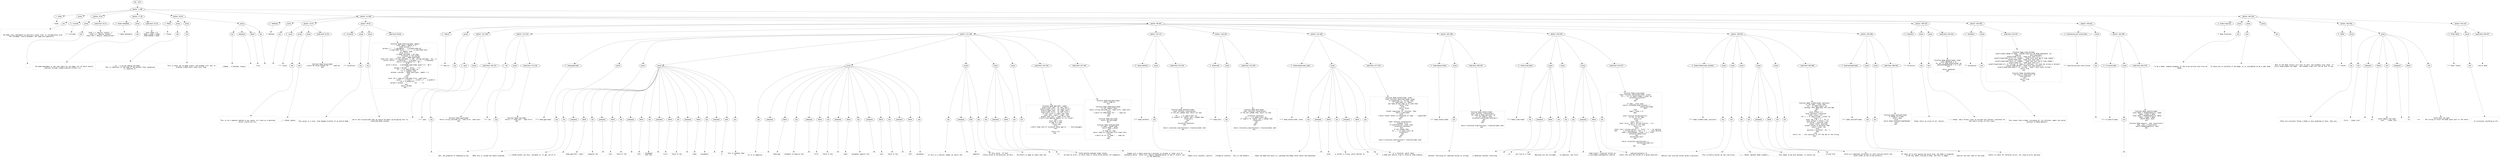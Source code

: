 digraph lpegNode {

node [fontname=Helvetica]
edge [style=dashed]

doc_0 [label="doc - 510"]


doc_0 -> { section_1}
{rank=same; section_1}

section_1 [label="section: 1-480"]


// END RANK doc_0

section_1 -> { header_2 prose_3 section_4 section_5 section_6 section_7 section_8}
{rank=same; header_2 prose_3 section_4 section_5 section_6 section_7 section_8}

header_2 [label="1 : Node"]

prose_3 [label="prose"]

section_4 [label="section: 8-16"]

section_5 [label="section: 17-28"]

section_6 [label="section: 29-40"]

section_7 [label="section: 41-458"]

section_8 [label="section: 481-500"]


// END RANK section_1

header_2 -> leaf_9
leaf_9  [color=Gray,shape=rectangle,fontname=Inconsolata,label="* Node"]
// END RANK header_2

prose_3 -> { raw_10}
{rank=same; raw_10}

raw_10 [label="raw"]


// END RANK prose_3

raw_10 -> leaf_11
leaf_11  [color=Gray,shape=rectangle,fontname=Inconsolata,label="


  The Node class implements an abstract syntax tree, in collaboration with
the [[Grammar class][/grammar] and lpeg more generally.

"]
// END RANK raw_10

section_4 -> { header_12 prose_13 codeblock_14}
{rank=same; header_12 prose_13 codeblock_14}

header_12 [label="3 : includes"]

prose_13 [label="prose"]

codeblock_14 [label="code block 10-14"]


// END RANK section_4

header_12 -> leaf_15
leaf_15  [color=Gray,shape=rectangle,fontname=Inconsolata,label="*** includes"]
// END RANK header_12

prose_13 -> { raw_16}
{rank=same; raw_16}

raw_16 [label="raw"]


// END RANK prose_13

raw_16 -> leaf_17
leaf_17  [color=Gray,shape=rectangle,fontname=Inconsolata,label="
"]
// END RANK raw_16

codeblock_14 -> leaf_18
leaf_18  [color=Gray,shape=rectangle,fontname=Inconsolata,label="local s = require \"status\" ()
local a = require \"anterm\"
local dot = require \"espalier/dot\""]
// END RANK codeblock_14

section_5 -> { header_19 prose_20 codeblock_21}
{rank=same; header_19 prose_20 codeblock_21}

header_19 [label="2 : Node metatable"]

prose_20 [label="prose"]

codeblock_21 [label="code block 22-26"]


// END RANK section_5

header_19 -> leaf_22
leaf_22  [color=Gray,shape=rectangle,fontname=Inconsolata,label="** Node metatable"]
// END RANK header_19

prose_20 -> { raw_23}
{rank=same; raw_23}

raw_23 [label="raw"]


// END RANK prose_20

raw_23 -> leaf_24
leaf_24  [color=Gray,shape=rectangle,fontname=Inconsolata,label="

  The Node metatable is the root table for any Node, all of which should
subclass through [[Node:inherit()][httk://]].
"]
// END RANK raw_23

codeblock_21 -> leaf_25
leaf_25  [color=Gray,shape=rectangle,fontname=Inconsolata,label="local Node = {}
Node.__index = Node
Node.isNode = Node"]
// END RANK codeblock_21

section_6 -> { header_26 prose_27 prose_28 prose_29}
{rank=same; header_26 prose_27 prose_28 prose_29}

header_26 [label="2 : Fields"]

prose_27 [label="prose"]

prose_28 [label="prose"]

prose_29 [label="prose"]


// END RANK section_6

header_26 -> leaf_30
leaf_30  [color=Gray,shape=rectangle,fontname=Inconsolata,label="** Fields"]
// END RANK header_26

prose_27 -> { raw_31}
{rank=same; raw_31}

raw_31 [label="raw"]


// END RANK prose_27

raw_31 -> leaf_32
leaf_32  [color=Gray,shape=rectangle,fontname=Inconsolata,label="

   - id :  A string naming the Node.
           This is identical to the name of the pattern that recognizes
           or captures it.
"]
// END RANK raw_31

prose_28 -> { raw_33}
{rank=same; raw_33}

raw_33 [label="raw"]


// END RANK prose_28

raw_33 -> leaf_34
leaf_34  [color=Gray,shape=rectangle,fontname=Inconsolata,label="
           This is never set on Node itself, and Grammar will fail to
           produce a Node which lacks this flag.
"]
// END RANK raw_33

prose_29 -> { raw_35 prespace_36 literal_37 raw_38}
{rank=same; raw_35 prespace_36 literal_37 raw_38}

raw_35 [label="raw"]

prespace_36 [label="prespace"]

literal_37 [label="literal"]

raw_38 [label="raw"]


// END RANK prose_29

raw_35 -> leaf_39
leaf_39  [color=Gray,shape=rectangle,fontname=Inconsolata,label="
   - isNode :  A boolean, always"]
// END RANK raw_35

prespace_36 -> leaf_40
leaf_40  [color=Gray,shape=rectangle,fontname=Inconsolata,label=" "]
// END RANK prespace_36

literal_37 -> leaf_41
leaf_41  [color=Gray,shape=rectangle,fontname=Inconsolata,label="true"]
// END RANK literal_37

raw_38 -> leaf_42
leaf_42  [color=Gray,shape=rectangle,fontname=Inconsolata,label=".

"]
// END RANK raw_38

section_7 -> { header_43 prose_44 section_45 section_46 section_47 section_48 section_49 section_50}
{rank=same; header_43 prose_44 section_45 section_46 section_47 section_48 section_49 section_50}

header_43 [label="2 : Methods"]

prose_44 [label="prose"]

section_45 [label="section: 44-57"]

section_46 [label="section: 58-97"]

section_47 [label="section: 98-391"]

section_48 [label="section: 409-428"]

section_49 [label="section: 429-458"]

section_50 [label="section: 459-461"]


// END RANK section_7

header_43 -> leaf_51
leaf_51  [color=Gray,shape=rectangle,fontname=Inconsolata,label="** Methods"]
// END RANK header_43

prose_44 -> { raw_52}
{rank=same; raw_52}

raw_52 [label="raw"]


// END RANK prose_44

raw_52 -> leaf_53
leaf_53  [color=Gray,shape=rectangle,fontname=Inconsolata,label="

"]
// END RANK raw_52

section_45 -> { header_54 prose_55 prose_56 codeblock_57}
{rank=same; header_54 prose_55 prose_56 codeblock_57}

header_54 [label="4 : toLua"]

prose_55 [label="prose"]

prose_56 [label="prose"]

codeblock_57 [label="code block 51-55"]


// END RANK section_45

header_54 -> leaf_58
leaf_58  [color=Gray,shape=rectangle,fontname=Inconsolata,label="**** toLua"]
// END RANK header_54

prose_55 -> { raw_59}
{rank=same; raw_59}

raw_59 [label="raw"]


// END RANK prose_55

raw_59 -> leaf_60
leaf_60  [color=Gray,shape=rectangle,fontname=Inconsolata,label="

This is not a general method in any sense, it's here as a backstop
while I build out Clu.
"]
// END RANK raw_59

prose_56 -> { raw_61}
{rank=same; raw_61}

raw_61 [label="raw"]


// END RANK prose_56

raw_61 -> leaf_62
leaf_62  [color=Gray,shape=rectangle,fontname=Inconsolata,label="
  - [ ] #todo remove
"]
// END RANK raw_61

codeblock_57 -> leaf_63
leaf_63  [color=Gray,shape=rectangle,fontname=Inconsolata,label="function Node.toLua(node)
  s:halt(\"No toLua method for \" .. node.id)
end"]
// END RANK codeblock_57

section_46 -> { header_64 prose_65 prose_66 codeblock_67}
{rank=same; header_64 prose_65 prose_66 codeblock_67}

header_64 [label="3 : Visualizer"]

prose_65 [label="prose"]

prose_66 [label="prose"]

codeblock_67 [label="code block 65-96"]


// END RANK section_46

header_64 -> leaf_68
leaf_68  [color=Gray,shape=rectangle,fontname=Inconsolata,label="*** Visualizer"]
// END RANK header_64

prose_65 -> { raw_69}
{rank=same; raw_69}

raw_69 [label="raw"]


// END RANK prose_65

raw_69 -> leaf_70
leaf_70  [color=Gray,shape=rectangle,fontname=Inconsolata,label="

This gives us a nice, tree-shaped printout of an entire Node.
"]
// END RANK raw_69

prose_66 -> { raw_71}
{rank=same; raw_71}

raw_71 [label="raw"]


// END RANK prose_66

raw_71 -> leaf_72
leaf_72  [color=Gray,shape=rectangle,fontname=Inconsolata,label="
We're less disciplined than we should be about up-assigning this to
inherited Node classes.
"]
// END RANK raw_71

codeblock_67 -> leaf_73
leaf_73  [color=Gray,shape=rectangle,fontname=Inconsolata,label="function Node.toString(node, depth)
   local depth = depth or 0
   local phrase = \"\"
   phrase = (\"  \"):rep(depth) .. a.bright(node.id) .. \"    \"
      .. a.cyan(node.first) .. \"-\" .. a.cyan(node.last)
   if node[1] then
      local extra = \"    \"
      if Node.len(node) > 56 then
         --  Truncate in the middle
         local span = Node.span(node)
         local pre, post = string.sub(span, 1, 26), string.sub(span, -26, -1)
         extra = extra .. a.dim(pre) .. a.bright(\"………\") .. a.dim(post)
         extra = extra:gsub(\"\\n\", \"◼︎\")
      else
         extra = extra .. a.dim(Node.span(node):gsub(\"\\n\", \"◼︎\"))
      end
      phrase = phrase .. extra .. \"\\n\"
      for _,v in ipairs(node) do
         if (v.isNode) then
            phrase = phrase .. Node.toString(v, depth + 1)
         end
      end
   else
      local val = node.str:sub(node.first, node.last)
                          :gsub(\" \", a.clear() .. a.dim(\"_\") .. a.green())
      val = a.green(val)
      phrase = phrase .. \"    \" .. val  .. \"\\n\"
   end
   return phrase
end"]
// END RANK codeblock_67

section_47 -> { header_74 prose_75 section_76 section_77 section_78 section_79 section_80 section_81 section_82 section_83 section_84 section_85}
{rank=same; header_74 prose_75 section_76 section_77 section_78 section_79 section_80 section_81 section_82 section_83 section_84 section_85}

header_74 [label="3 : Metrics"]

prose_75 [label="prose"]

section_76 [label="section: 101-109"]

section_77 [label="section: 110-120"]

section_78 [label="section: 121-196"]

section_79 [label="section: 197-217"]

section_80 [label="section: 218-240"]

section_81 [label="section: 241-280"]

section_82 [label="section: 281-299"]

section_83 [label="section: 300-349"]

section_84 [label="section: 350-391"]

section_85 [label="section: 392-408"]


// END RANK section_47

header_74 -> leaf_86
leaf_86  [color=Gray,shape=rectangle,fontname=Inconsolata,label="*** Metrics"]
// END RANK header_74

prose_75 -> { raw_87}
{rank=same; raw_87}

raw_87 [label="raw"]


// END RANK prose_75

raw_87 -> leaf_88
leaf_88  [color=Gray,shape=rectangle,fontname=Inconsolata,label="

"]
// END RANK raw_87

section_76 -> { header_89 prose_90 codeblock_91}
{rank=same; header_89 prose_90 codeblock_91}

header_89 [label="4 : span"]

prose_90 [label="prose"]

codeblock_91 [label="code block 103-107"]


// END RANK section_76

header_89 -> leaf_92
leaf_92  [color=Gray,shape=rectangle,fontname=Inconsolata,label="**** span"]
// END RANK header_89

prose_90 -> { raw_93}
{rank=same; raw_93}

raw_93 [label="raw"]


// END RANK prose_90

raw_93 -> leaf_94
leaf_94  [color=Gray,shape=rectangle,fontname=Inconsolata,label="
"]
// END RANK raw_93

codeblock_91 -> leaf_95
leaf_95  [color=Gray,shape=rectangle,fontname=Inconsolata,label="function Node.span(node)
   return string.sub(node.str, node.first, node.last)
end"]
// END RANK codeblock_91

section_77 -> { header_96 prose_97 codeblock_98}
{rank=same; header_96 prose_97 codeblock_98}

header_96 [label="4 : len"]

prose_97 [label="prose"]

codeblock_98 [label="code block 114-118"]


// END RANK section_77

header_96 -> leaf_99
leaf_99  [color=Gray,shape=rectangle,fontname=Inconsolata,label="**** len"]
// END RANK header_96

prose_97 -> { raw_100}
{rank=same; raw_100}

raw_100 [label="raw"]


// END RANK prose_97

raw_100 -> leaf_101
leaf_101  [color=Gray,shape=rectangle,fontname=Inconsolata,label="

ahh, the pleasure of indexing by one.
"]
// END RANK raw_100

codeblock_98 -> leaf_102
leaf_102  [color=Gray,shape=rectangle,fontname=Inconsolata,label="function Node.len(node)
    return 1 + node.last - node.first
end"]
// END RANK codeblock_98

section_78 -> { header_103 prose_104 prose_105 prose_106 prose_107 prose_108 prose_109 prose_110 codeblock_111 codeblock_112}
{rank=same; header_103 prose_104 prose_105 prose_106 prose_107 prose_108 prose_109 prose_110 codeblock_111 codeblock_112}

header_103 [label="4 : Node:gap(node)"]

prose_104 [label="prose"]

prose_105 [label="prose"]

prose_106 [label="prose"]

prose_107 [label="prose"]

prose_108 [label="prose"]

prose_109 [label="prose"]

prose_110 [label="prose"]

codeblock_111 [label="code block 144-164"]

codeblock_112 [label="code block 167-195"]


// END RANK section_78

header_103 -> leaf_113
leaf_113  [color=Gray,shape=rectangle,fontname=Inconsolata,label="**** Node:gap(node)"]
// END RANK header_103

prose_104 -> { raw_114}
{rank=same; raw_114}

raw_114 [label="raw"]


// END RANK prose_104

raw_114 -> leaf_115
leaf_115  [color=Gray,shape=rectangle,fontname=Inconsolata,label="

NOTE this is unused and hence untested
"]
// END RANK raw_114

prose_105 -> { raw_116}
{rank=same; raw_116}

raw_116 [label="raw"]


// END RANK prose_105

raw_116 -> leaf_117
leaf_117  [color=Gray,shape=rectangle,fontname=Inconsolata,label="
- [ ] #todo either use this, validate it, or get rid of it
"]
// END RANK raw_116

prose_106 -> { prespace_118 literal_119 raw_120 prespace_121 literal_122 raw_123 prespace_124 literal_125 raw_126 prespace_127 literal_128 raw_129 prespace_130 literal_131 raw_132 prespace_133 bold_134 raw_135}
{rank=same; prespace_118 literal_119 raw_120 prespace_121 literal_122 raw_123 prespace_124 literal_125 raw_126 prespace_127 literal_128 raw_129 prespace_130 literal_131 raw_132 prespace_133 bold_134 raw_135}

prespace_118 [label="prespace"]

literal_119 [label="literal"]

raw_120 [label="raw"]

prespace_121 [label="prespace"]

literal_122 [label="literal"]

raw_123 [label="raw"]

prespace_124 [label="prespace"]

literal_125 [label="literal"]

raw_126 [label="raw"]

prespace_127 [label="prespace"]

literal_128 [label="literal"]

raw_129 [label="raw"]

prespace_130 [label="prespace"]

literal_131 [label="literal"]

raw_132 [label="raw"]

prespace_133 [label="prespace"]

bold_134 [label="bold"]

raw_135 [label="raw"]


// END RANK prose_106

prespace_118 -> leaf_136
leaf_136  [color=Gray,shape=rectangle,fontname=Inconsolata,label=""]
// END RANK prespace_118

literal_119 -> leaf_137
leaf_137  [color=Gray,shape=rectangle,fontname=Inconsolata,label="Node.gap(left, right)"]
// END RANK literal_119

raw_120 -> leaf_138
leaf_138  [color=Gray,shape=rectangle,fontname=Inconsolata,label=" compares the"]
// END RANK raw_120

prespace_121 -> leaf_139
leaf_139  [color=Gray,shape=rectangle,fontname=Inconsolata,label=" "]
// END RANK prespace_121

literal_122 -> leaf_140
leaf_140  [color=Gray,shape=rectangle,fontname=Inconsolata,label="last"]
// END RANK literal_122

raw_123 -> leaf_141
leaf_141  [color=Gray,shape=rectangle,fontname=Inconsolata,label=" field of the"]
// END RANK raw_123

prespace_124 -> leaf_142
leaf_142  [color=Gray,shape=rectangle,fontname=Inconsolata,label=" "]
// END RANK prespace_124

literal_125 -> leaf_143
leaf_143  [color=Gray,shape=rectangle,fontname=Inconsolata,label="left"]
// END RANK literal_125

raw_126 -> leaf_144
leaf_144  [color=Gray,shape=rectangle,fontname=Inconsolata,label=" parameter
with the"]
// END RANK raw_126

prespace_127 -> leaf_145
leaf_145  [color=Gray,shape=rectangle,fontname=Inconsolata,label=" "]
// END RANK prespace_127

literal_128 -> leaf_146
leaf_146  [color=Gray,shape=rectangle,fontname=Inconsolata,label="first"]
// END RANK literal_128

raw_129 -> leaf_147
leaf_147  [color=Gray,shape=rectangle,fontname=Inconsolata,label=" field of the"]
// END RANK raw_129

prespace_130 -> leaf_148
leaf_148  [color=Gray,shape=rectangle,fontname=Inconsolata,label=" "]
// END RANK prespace_130

literal_131 -> leaf_149
leaf_149  [color=Gray,shape=rectangle,fontname=Inconsolata,label="right"]
// END RANK literal_131

raw_132 -> leaf_150
leaf_150  [color=Gray,shape=rectangle,fontname=Inconsolata,label=" parameter,"]
// END RANK raw_132

prespace_133 -> leaf_151
leaf_151  [color=Gray,shape=rectangle,fontname=Inconsolata,label=" "]
// END RANK prespace_133

bold_134 -> leaf_152
leaf_152  [color=Gray,shape=rectangle,fontname=Inconsolata,label="if"]
// END RANK bold_134

raw_135 -> leaf_153
leaf_153  [color=Gray,shape=rectangle,fontname=Inconsolata,label=" this is greater than
0.
"]
// END RANK raw_135

prose_107 -> { raw_154 prespace_155 literal_156 raw_157 prespace_158 literal_159 raw_160 prespace_161 literal_162 raw_163 prespace_164 literal_165 raw_166 prespace_167 literal_168 raw_169}
{rank=same; raw_154 prespace_155 literal_156 raw_157 prespace_158 literal_159 raw_160 prespace_161 literal_162 raw_163 prespace_164 literal_165 raw_166 prespace_167 literal_168 raw_169}

raw_154 [label="raw"]

prespace_155 [label="prespace"]

literal_156 [label="literal"]

raw_157 [label="raw"]

prespace_158 [label="prespace"]

literal_159 [label="literal"]

raw_160 [label="raw"]

prespace_161 [label="prespace"]

literal_162 [label="literal"]

raw_163 [label="raw"]

prespace_164 [label="prespace"]

literal_165 [label="literal"]

raw_166 [label="raw"]

prespace_167 [label="prespace"]

literal_168 [label="literal"]

raw_169 [label="raw"]


// END RANK prose_107

raw_154 -> leaf_170
leaf_170  [color=Gray,shape=rectangle,fontname=Inconsolata,label="
If it is negative,"]
// END RANK raw_154

prespace_155 -> leaf_171
leaf_171  [color=Gray,shape=rectangle,fontname=Inconsolata,label=" "]
// END RANK prespace_155

literal_156 -> leaf_172
leaf_172  [color=Gray,shape=rectangle,fontname=Inconsolata,label="Node.gap"]
// END RANK literal_156

raw_157 -> leaf_173
leaf_173  [color=Gray,shape=rectangle,fontname=Inconsolata,label=" attempts to measure the"]
// END RANK raw_157

prespace_158 -> leaf_174
leaf_174  [color=Gray,shape=rectangle,fontname=Inconsolata,label=" "]
// END RANK prespace_158

literal_159 -> leaf_175
leaf_175  [color=Gray,shape=rectangle,fontname=Inconsolata,label="first"]
// END RANK literal_159

raw_160 -> leaf_176
leaf_176  [color=Gray,shape=rectangle,fontname=Inconsolata,label=" field of the"]
// END RANK raw_160

prespace_161 -> leaf_177
leaf_177  [color=Gray,shape=rectangle,fontname=Inconsolata,label=""]
// END RANK prespace_161

literal_162 -> leaf_178
leaf_178  [color=Gray,shape=rectangle,fontname=Inconsolata,label="right"]
// END RANK literal_162

raw_163 -> leaf_179
leaf_179  [color=Gray,shape=rectangle,fontname=Inconsolata,label=" parameter against the"]
// END RANK raw_163

prespace_164 -> leaf_180
leaf_180  [color=Gray,shape=rectangle,fontname=Inconsolata,label=" "]
// END RANK prespace_164

literal_165 -> leaf_181
leaf_181  [color=Gray,shape=rectangle,fontname=Inconsolata,label="last"]
// END RANK literal_165

raw_166 -> leaf_182
leaf_182  [color=Gray,shape=rectangle,fontname=Inconsolata,label=" field of the"]
// END RANK raw_166

prespace_167 -> leaf_183
leaf_183  [color=Gray,shape=rectangle,fontname=Inconsolata,label=" "]
// END RANK prespace_167

literal_168 -> leaf_184
leaf_184  [color=Gray,shape=rectangle,fontname=Inconsolata,label="left"]
// END RANK literal_168

raw_169 -> leaf_185
leaf_185  [color=Gray,shape=rectangle,fontname=Inconsolata,label=" parameter.
"]
// END RANK raw_169

prose_108 -> { raw_186 prespace_187 bold_188 raw_189}
{rank=same; raw_186 prespace_187 bold_188 raw_189}

raw_186 [label="raw"]

prespace_187 [label="prespace"]

bold_188 [label="bold"]

raw_189 [label="raw"]


// END RANK prose_108

raw_186 -> leaf_190
leaf_190  [color=Gray,shape=rectangle,fontname=Inconsolata,label="
If this is a natural number we return the"]
// END RANK raw_186

prespace_187 -> leaf_191
leaf_191  [color=Gray,shape=rectangle,fontname=Inconsolata,label=" "]
// END RANK prespace_187

bold_188 -> leaf_192
leaf_192  [color=Gray,shape=rectangle,fontname=Inconsolata,label="negation"]
// END RANK bold_188

raw_189 -> leaf_193
leaf_193  [color=Gray,shape=rectangle,fontname=Inconsolata,label=" of this value.  If both
should prove to be positive, we halt.
"]
// END RANK raw_189

prose_109 -> { raw_194 prespace_195 literal_196 raw_197}
{rank=same; raw_194 prespace_195 literal_196 raw_197}

raw_194 [label="raw"]

prespace_195 [label="prespace"]

literal_196 [label="literal"]

raw_197 [label="raw"]


// END RANK prose_109

raw_194 -> leaf_198
leaf_198  [color=Gray,shape=rectangle,fontname=Inconsolata,label="
No effort is made to check that the"]
// END RANK raw_194

prespace_195 -> leaf_199
leaf_199  [color=Gray,shape=rectangle,fontname=Inconsolata,label=" "]
// END RANK prespace_195

literal_196 -> leaf_200
leaf_200  [color=Gray,shape=rectangle,fontname=Inconsolata,label="str"]
// END RANK literal_196

raw_197 -> leaf_201
leaf_201  [color=Gray,shape=rectangle,fontname=Inconsolata,label=" field matches between nodes unless
we have an error, in which case it could prove helpful for diagnosis.
"]
// END RANK raw_197

prose_110 -> { raw_202}
{rank=same; raw_202}

raw_202 [label="raw"]


// END RANK prose_110

raw_202 -> leaf_203
leaf_203  [color=Gray,shape=rectangle,fontname=Inconsolata,label="
Indeed such a check would be a disaster in streams or other sort of
piecewise parse.  Which will require implementation in and of itself, but
in the meantime...
"]
// END RANK raw_202

codeblock_111 -> leaf_204
leaf_204  [color=Gray,shape=rectangle,fontname=Inconsolata,label="function Node.gap(left, right)
  assert(left.last, \"no left.last\")
  assert(right.first, \"no right.first\")
  assert(right.last, \"no right.last\")
  assert(left.first, \"no left.first\")
  if left.first >= right.last then
    local left, right = right, left
  elseif left.last > right.first then
    s:halt(\"overlapping regions or str issue\")
  end
  local gap = left
  if gap >= 0 then
    return gap
  else
    s:halt(\"some kind of situation where gap is \" .. tostring(gap))
  end

  return nil
end"]
// END RANK codeblock_111

codeblock_112 -> leaf_205
leaf_205  [color=Gray,shape=rectangle,fontname=Inconsolata,label="function Node.dotLabel(node)
  return node.id
end

function Node.toMarkdown(node)
  if not node[1] then
    return string.sub(node.str, node.first, node.last)
  else
    s:halt(\"no toMarkdown for \" .. node.id)
  end
end

function Node.dot(node)
  return dot.dot(node)
end

function Node.toValue(node)
  if node.__VALUE then
    return node.__VALUE
  end
  if node.str then
    return node.str:sub(node.first,node.last)
  else
    s:halt(\"no str on node \" .. node.id)
  end
end
"]
// END RANK codeblock_112

section_79 -> { header_206 prose_207 codeblock_208}
{rank=same; header_206 prose_207 codeblock_208}

header_206 [label="4 : Node.walkPost"]

prose_207 [label="prose"]

codeblock_208 [label="code block 201-216"]


// END RANK section_79

header_206 -> leaf_209
leaf_209  [color=Gray,shape=rectangle,fontname=Inconsolata,label="**** Node.walkPost"]
// END RANK header_206

prose_207 -> { raw_210}
{rank=same; raw_210}

raw_210 [label="raw"]


// END RANK prose_207

raw_210 -> leaf_211
leaf_211  [color=Gray,shape=rectangle,fontname=Inconsolata,label="

Depth-first iterator, postfix
"]
// END RANK raw_210

codeblock_208 -> leaf_212
leaf_212  [color=Gray,shape=rectangle,fontname=Inconsolata,label="function Node.walkPost(node)
    local function traverse(ast)
        if not ast.isNode then return nil end

        for _, v in ipairs(ast) do
            if type(v) == 'table' and v.isNode then
              traverse(v)
            end
        end
        coroutine.yield(ast)
    end

    return coroutine.wrap(function() traverse(node) end)
end"]
// END RANK codeblock_208

section_80 -> { header_213 prose_214 codeblock_215}
{rank=same; header_213 prose_214 codeblock_215}

header_213 [label="4 : Node.walk"]

prose_214 [label="prose"]

codeblock_215 [label="code block 222-238"]


// END RANK section_80

header_213 -> leaf_216
leaf_216  [color=Gray,shape=rectangle,fontname=Inconsolata,label="**** Node.walk"]
// END RANK header_213

prose_214 -> { raw_217}
{rank=same; raw_217}

raw_217 [label="raw"]


// END RANK prose_214

raw_217 -> leaf_218
leaf_218  [color=Gray,shape=rectangle,fontname=Inconsolata,label="

Presearch iterator.  This is the default.
"]
// END RANK raw_217

codeblock_215 -> leaf_219
leaf_219  [color=Gray,shape=rectangle,fontname=Inconsolata,label="function Node.walk(node)
  local function traverse(ast)
    if not ast.isNode then return nil end

    coroutine.yield(ast)
    for _, v in ipairs(ast) do
      if type(v) == 'table' and v.isNode then
        traverse(v)
      end
    end
  end

  return coroutine.wrap(function() traverse(node) end)
end
"]
// END RANK codeblock_215

section_81 -> { header_220 prose_221 codeblock_222}
{rank=same; header_220 prose_221 codeblock_222}

header_220 [label="4 : Node.select(node, pred)"]

prose_221 [label="prose"]

codeblock_222 [label="code block 247-278"]


// END RANK section_81

header_220 -> leaf_223
leaf_223  [color=Gray,shape=rectangle,fontname=Inconsolata,label="**** Node.select(node, pred)"]
// END RANK header_220

prose_221 -> { raw_224 prespace_225 literal_226 raw_227 prespace_228 literal_229 raw_230}
{rank=same; raw_224 prespace_225 literal_226 raw_227 prespace_228 literal_229 raw_230}

raw_224 [label="raw"]

prespace_225 [label="prespace"]

literal_226 [label="literal"]

raw_227 [label="raw"]

prespace_228 [label="prespace"]

literal_229 [label="literal"]

raw_230 [label="raw"]


// END RANK prose_221

raw_224 -> leaf_231
leaf_231  [color=Gray,shape=rectangle,fontname=Inconsolata,label="

  Takes the Node and walks it, yielding the Nodes which match the predicate."]
// END RANK raw_224

prespace_225 -> leaf_232
leaf_232  [color=Gray,shape=rectangle,fontname=Inconsolata,label=""]
// END RANK prespace_225

literal_226 -> leaf_233
leaf_233  [color=Gray,shape=rectangle,fontname=Inconsolata,label="pred"]
// END RANK literal_226

raw_227 -> leaf_234
leaf_234  [color=Gray,shape=rectangle,fontname=Inconsolata,label=" is either a string, which matches to"]
// END RANK raw_227

prespace_228 -> leaf_235
leaf_235  [color=Gray,shape=rectangle,fontname=Inconsolata,label=" "]
// END RANK prespace_228

literal_229 -> leaf_236
leaf_236  [color=Gray,shape=rectangle,fontname=Inconsolata,label="id"]
// END RANK literal_229

raw_230 -> leaf_237
leaf_237  [color=Gray,shape=rectangle,fontname=Inconsolata,label=", or a function, which takes
a Node and returns true or false on some premise.
"]
// END RANK raw_230

codeblock_222 -> leaf_238
leaf_238  [color=Gray,shape=rectangle,fontname=Inconsolata,label="function Node.select(node, pred)
   local function qualifies(node, pred)
      if type(pred) == 'string' then
         if type(node) == 'table'
          and node.id and node.id == pred then
            return true
         else
            return false
         end
      elseif type(pred) == 'function' then
         return pred(node)
      else
         s:halt(\"cannot select on predicate of type \" .. type(pred))
      end
   end

   local function traverse(ast)
      -- breadth first
      if qualifies(ast, pred) then
         coroutine.yield(ast)
      end
      if ast.isNode then
         for _, v in ipairs(ast) do
            traverse(v)
         end
      end
   end

   return coroutine.wrap(function() traverse(node) end)
end"]
// END RANK codeblock_222

section_82 -> { header_239 prose_240 codeblock_241}
{rank=same; header_239 prose_240 codeblock_241}

header_239 [label="4 : Node.tokens(node)"]

prose_240 [label="prose"]

codeblock_241 [label="code block 285-297"]


// END RANK section_82

header_239 -> leaf_242
leaf_242  [color=Gray,shape=rectangle,fontname=Inconsolata,label="**** Node.tokens(node)"]
// END RANK header_239

prose_240 -> { raw_243}
{rank=same; raw_243}

raw_243 [label="raw"]


// END RANK prose_240

raw_243 -> leaf_244
leaf_244  [color=Gray,shape=rectangle,fontname=Inconsolata,label="

  Iterator returning all captured values as strings.
"]
// END RANK raw_243

codeblock_241 -> leaf_245
leaf_245  [color=Gray,shape=rectangle,fontname=Inconsolata,label="function Node.tokens(node)
  local function traverse(ast)
    for node in Node.walk(ast) do
      if not node[1] then
        coroutine.yield(node:toValue())
      end
    end
  end

  return coroutine.wrap(function() traverse(node) end)
end"]
// END RANK codeblock_241

section_83 -> { header_246 prose_247 prose_248 prose_249 codeblock_250}
{rank=same; header_246 prose_247 prose_248 prose_249 codeblock_250}

header_246 [label="4 : Node.lines(node)"]

prose_247 [label="prose"]

prose_248 [label="prose"]

prose_249 [label="prose"]

codeblock_250 [label="code block 310-347"]


// END RANK section_83

header_246 -> leaf_251
leaf_251  [color=Gray,shape=rectangle,fontname=Inconsolata,label="**** Node.lines(node)"]
// END RANK header_246

prose_247 -> { raw_252 prespace_253 literal_254 raw_255}
{rank=same; raw_252 prespace_253 literal_254 raw_255}

raw_252 [label="raw"]

prespace_253 [label="prespace"]

literal_254 [label="literal"]

raw_255 [label="raw"]


// END RANK prose_247

raw_252 -> leaf_256
leaf_256  [color=Gray,shape=rectangle,fontname=Inconsolata,label="

A memoized iterator returning"]
// END RANK raw_252

prespace_253 -> leaf_257
leaf_257  [color=Gray,shape=rectangle,fontname=Inconsolata,label=" "]
// END RANK prespace_253

literal_254 -> leaf_258
leaf_258  [color=Gray,shape=rectangle,fontname=Inconsolata,label="str"]
// END RANK literal_254

raw_255 -> leaf_259
leaf_259  [color=Gray,shape=rectangle,fontname=Inconsolata,label=" one line at a time.
"]
// END RANK raw_255

prose_248 -> { raw_260}
{rank=same; raw_260}

raw_260 [label="raw"]


// END RANK prose_248

raw_260 -> leaf_261
leaf_261  [color=Gray,shape=rectangle,fontname=Inconsolata,label="
Newlines are not included.
"]
// END RANK raw_260

prose_249 -> { raw_262 prespace_263 literal_264 raw_265}
{rank=same; raw_262 prespace_263 literal_264 raw_265}

raw_262 [label="raw"]

prespace_263 [label="prespace"]

literal_264 [label="literal"]

raw_265 [label="raw"]


// END RANK prose_249

raw_262 -> leaf_266
leaf_266  [color=Gray,shape=rectangle,fontname=Inconsolata,label="
In addition, the first"]
// END RANK raw_262

prespace_263 -> leaf_267
leaf_267  [color=Gray,shape=rectangle,fontname=Inconsolata,label=" "]
// END RANK prespace_263

literal_264 -> leaf_268
leaf_268  [color=Gray,shape=rectangle,fontname=Inconsolata,label="node:lines() traversal builds up
a sourcemap subsequently used by "]
// END RANK literal_264

raw_265 -> leaf_269
leaf_269  [color=Gray,shape=rectangle,fontname=Inconsolata,label="node:atLine(pos)= to
return the line and column of a given position.
"]
// END RANK raw_265

codeblock_250 -> leaf_270
leaf_270  [color=Gray,shape=rectangle,fontname=Inconsolata,label="function Node.lines(node)
  local function yieldLines(node, linum)
     for _, str in ipairs(node.__lines) do
        coroutine.yield(str)
      end
  end

  if node.__lines then
     return coroutine.wrap(function ()
                              yieldLines(node)
                           end)
  else
     node.__lines = {}
  end

  local function buildLines(str)
      if str == nil then
        return nil
      end
      local rest = \"\"
      local first, last = string.find(str, \"\\n\")
      if first == nil then
        return nil
      else
        local line = string.sub(str, 1, first - 1) -- no newline
        rest       = string.sub(str, last + 1)    -- skip newline
        node.__lines[#node.__lines + 1] = line
        coroutine.yield(line)
      end
      buildLines(rest)
  end

  return coroutine.wrap(function ()
                           buildLines(node.str)
                        end)
end"]
// END RANK codeblock_250

section_84 -> { header_271 prose_272 prose_273 prose_274 prose_275 prose_276 codeblock_277}
{rank=same; header_271 prose_272 prose_273 prose_274 prose_275 prose_276 codeblock_277}

header_271 [label="4 : Node.linePos(node, position)"]

prose_272 [label="prose"]

prose_273 [label="prose"]

prose_274 [label="prose"]

prose_275 [label="prose"]

prose_276 [label="prose"]

codeblock_277 [label="code block 365-389"]


// END RANK section_84

header_271 -> leaf_278
leaf_278  [color=Gray,shape=rectangle,fontname=Inconsolata,label="**** Node.linePos(node, position)"]
// END RANK header_271

prose_272 -> { raw_279}
{rank=same; raw_279}

raw_279 [label="raw"]


// END RANK prose_272

raw_279 -> leaf_280
leaf_280  [color=Gray,shape=rectangle,fontname=Inconsolata,label="

Returns the line and column given a position.
"]
// END RANK raw_279

prose_273 -> { raw_281}
{rank=same; raw_281}

raw_281 [label="raw"]


// END RANK prose_273

raw_281 -> leaf_282
leaf_282  [color=Gray,shape=rectangle,fontname=Inconsolata,label="
This currently builds up the line array.
"]
// END RANK raw_281

prose_274 -> { raw_283}
{rank=same; raw_283}

raw_283 [label="raw"]


// END RANK prose_274

raw_283 -> leaf_284
leaf_284  [color=Gray,shape=rectangle,fontname=Inconsolata,label="
- [ ]  #todo  Optimal Node.linePos().
"]
// END RANK raw_283

prose_275 -> { raw_285 prespace_286 literal_287 raw_288}
{rank=same; raw_285 prespace_286 literal_287 raw_288}

raw_285 [label="raw"]

prespace_286 [label="prespace"]

literal_287 [label="literal"]

raw_288 [label="raw"]


// END RANK prose_275

raw_285 -> leaf_289
leaf_289  [color=Gray,shape=rectangle,fontname=Inconsolata,label="
       This needs to be more optimal; it should use"]
// END RANK raw_285

prespace_286 -> leaf_290
leaf_290  [color=Gray,shape=rectangle,fontname=Inconsolata,label=" "]
// END RANK prespace_286

literal_287 -> leaf_291
leaf_291  [color=Gray,shape=rectangle,fontname=Inconsolata,label="string.find"]
// END RANK literal_287

raw_288 -> leaf_292
leaf_292  [color=Gray,shape=rectangle,fontname=Inconsolata,label=" to
       build up a memoized collection of start and end points and
       never break up the string directly.
"]
// END RANK raw_288

prose_276 -> { raw_293}
{rank=same; raw_293}

raw_293 [label="raw"]


// END RANK prose_276

raw_293 -> leaf_294
leaf_294  [color=Gray,shape=rectangle,fontname=Inconsolata,label="
       At least we're only paying the price once, but Node is supposed
       to be lazy about slicing strings, and this is eager.
"]
// END RANK raw_293

codeblock_277 -> leaf_295
leaf_295  [color=Gray,shape=rectangle,fontname=Inconsolata,label="function Node.linePos(node, position)
   if not node.__lines then
      for _ in node:lines() do
        -- nothing, this generates the line map
      end
   end
   local offset = 0
   local position = position
   local linum = nil
   for i, v in ipairs(node.__lines) do
       linum = i
       local len = #v + 1 -- for nl
       local offset = offset + len
       if offset > position then
          return linum, position
       elseif offset == position then
          return linum, len
       else
          position = position - #v - 1
       end
   end
   return nil -- this position is off the end of the string
end"]
// END RANK codeblock_277

section_85 -> { header_296 prose_297 prose_298 codeblock_299}
{rank=same; header_296 prose_297 prose_298 codeblock_299}

header_296 [label="4 : Node.lastLeaf(node)"]

prose_297 [label="prose"]

prose_298 [label="prose"]

codeblock_299 [label="code block 398-406"]


// END RANK section_85

header_296 -> leaf_300
leaf_300  [color=Gray,shape=rectangle,fontname=Inconsolata,label="**** Node.lastLeaf(node)"]
// END RANK header_296

prose_297 -> { raw_301}
{rank=same; raw_301}

raw_301 [label="raw"]


// END RANK prose_297

raw_301 -> leaf_302
leaf_302  [color=Gray,shape=rectangle,fontname=Inconsolata,label="

Returns the last leaf of the node.
"]
// END RANK raw_301

prose_298 -> { raw_303}
{rank=same; raw_303}

raw_303 [label="raw"]


// END RANK prose_298

raw_303 -> leaf_304
leaf_304  [color=Gray,shape=rectangle,fontname=Inconsolata,label="
Useful to check for terminal errors, for stop-on-error parsing.
"]
// END RANK raw_303

codeblock_299 -> leaf_305
leaf_305  [color=Gray,shape=rectangle,fontname=Inconsolata,label="function Node.lastLeaf(node)
  if #node == 0 then
    return node
  else
    return Node.lastLeaf(node[#node])
  end
end"]
// END RANK codeblock_299

section_48 -> { header_306 prose_307 prose_308 codeblock_309}
{rank=same; header_306 prose_307 prose_308 codeblock_309}

header_306 [label="3 : Collectors"]

prose_307 [label="prose"]

prose_308 [label="prose"]

codeblock_309 [label="code block 416-425"]


// END RANK section_48

header_306 -> leaf_310
leaf_310  [color=Gray,shape=rectangle,fontname=Inconsolata,label="*** Collectors"]
// END RANK header_306

prose_307 -> { raw_311}
{rank=same; raw_311}

raw_311 [label="raw"]


// END RANK prose_307

raw_311 -> leaf_312
leaf_312  [color=Gray,shape=rectangle,fontname=Inconsolata,label="

These return an array of all results.
"]
// END RANK raw_311

prose_308 -> { raw_313}
{rank=same; raw_313}

raw_313 [label="raw"]


// END RANK prose_308

raw_313 -> leaf_314
leaf_314  [color=Gray,shape=rectangle,fontname=Inconsolata,label="
- [ ] #todo  Add a Forest class to provide the iterator interface for
             the return arrays of this class.
"]
// END RANK raw_313

codeblock_309 -> leaf_315
leaf_315  [color=Gray,shape=rectangle,fontname=Inconsolata,label="function Node.gather(node, pred)
  local gathered = {}
  for ast in node:select(pred) do
    gathered[#gathered + 1] = ast
  end

  return gathered
end"]
// END RANK codeblock_309

section_49 -> { header_316 prose_317 codeblock_318}
{rank=same; header_316 prose_317 codeblock_318}

header_316 [label="3 : Validation"]

prose_317 [label="prose"]

codeblock_318 [label="code block 434-457"]


// END RANK section_49

header_316 -> leaf_319
leaf_319  [color=Gray,shape=rectangle,fontname=Inconsolata,label="*** Validation"]
// END RANK header_316

prose_317 -> { raw_320}
{rank=same; raw_320}

raw_320 [label="raw"]


// END RANK prose_317

raw_320 -> leaf_321
leaf_321  [color=Gray,shape=rectangle,fontname=Inconsolata,label="

This checks that a Node, including all its children, meets the social
contract of Node behavior.
"]
// END RANK raw_320

codeblock_318 -> leaf_322
leaf_322  [color=Gray,shape=rectangle,fontname=Inconsolata,label="
function Node.isValid(node)
  assert(node.isNode == Node, \"isNode flag must be Node metatable, id: \"
         .. node.id .. \" \" .. tostring(node))
  assert(node.first, \"node must have first\")
  assert(type(node.first) == \"number\", \"node.first must be of type number\")
  assert(node.last, \"node must have last\")
  assert(type(node.last) == \"number\", \"node.last must be of type number\")
  assert(node.str, \"node must have str\")
  assert(type(node.str) == \"string\" or node.str.isPhrase, \"str must be string or phrase\")
  assert(node.parent, \"node must have parent\")
  assert(type(node:span()) == \"string\", \"span() must yield string\")
  return true
end

function Node.validate(node)
  for twig in node:walk() do
    twig:isValid()
  end
  return true
end
"]
// END RANK codeblock_318

section_50 -> { header_323 prose_324 section_325}
{rank=same; header_323 prose_324 section_325}

header_323 [label="3 : Subclassing and construction"]

prose_324 [label="prose"]

section_325 [label="section: 462-480"]


// END RANK section_50

header_323 -> leaf_326
leaf_326  [color=Gray,shape=rectangle,fontname=Inconsolata,label="*** Subclassing and construction"]
// END RANK header_323

prose_324 -> { raw_327}
{rank=same; raw_327}

raw_327 [label="raw"]


// END RANK prose_324

raw_327 -> leaf_328
leaf_328  [color=Gray,shape=rectangle,fontname=Inconsolata,label="

"]
// END RANK raw_327

section_325 -> { header_329 prose_330 codeblock_331}
{rank=same; header_329 prose_330 codeblock_331}

header_329 [label="4 : N.inherit(node)"]

prose_330 [label="prose"]

codeblock_331 [label="code block 464-478"]


// END RANK section_325

header_329 -> leaf_332
leaf_332  [color=Gray,shape=rectangle,fontname=Inconsolata,label="**** N.inherit(node)"]
// END RANK header_329

prose_330 -> { raw_333}
{rank=same; raw_333}

raw_333 [label="raw"]


// END RANK prose_330

raw_333 -> leaf_334
leaf_334  [color=Gray,shape=rectangle,fontname=Inconsolata,label="
"]
// END RANK raw_333

codeblock_331 -> leaf_335
leaf_335  [color=Gray,shape=rectangle,fontname=Inconsolata,label="function Node.inherit(node)
  local Meta = setmetatable({}, node)
  Meta.__index = Meta
  local meta = setmetatable({}, Meta)
  meta.__index = meta
  return Meta, meta
end

function Node.export(_, mod, constructor)
  mod.__call = constructor
  return setmetatable({}, mod)
end
"]
// END RANK codeblock_331

section_8 -> { header_336 prose_337 prose_338 prose_339 section_340 section_341}
{rank=same; header_336 prose_337 prose_338 prose_339 section_340 section_341}

header_336 [label="2 : Node Instances"]

prose_337 [label="prose"]

prose_338 [label="prose"]

prose_339 [label="prose"]

section_340 [label="section: 492-500"]

section_341 [label="section: 501-510"]


// END RANK section_8

header_336 -> leaf_342
leaf_342  [color=Gray,shape=rectangle,fontname=Inconsolata,label="** Node Instances"]
// END RANK header_336

prose_337 -> { raw_343}
{rank=same; raw_343}

raw_343 [label="raw"]


// END RANK prose_337

raw_343 -> leaf_344
leaf_344  [color=Gray,shape=rectangle,fontname=Inconsolata,label="

  To be a Node, indexed elements of the Array portion must also be
Nodes.
"]
// END RANK raw_343

prose_338 -> { raw_345}
{rank=same; raw_345}

raw_345 [label="raw"]


// END RANK prose_338

raw_345 -> leaf_346
leaf_346  [color=Gray,shape=rectangle,fontname=Inconsolata,label="
If there are no children of the Node, it is considered to be a leaf node.
"]
// END RANK raw_345

prose_339 -> { raw_347}
{rank=same; raw_347}

raw_347 [label="raw"]


// END RANK prose_339

raw_347 -> leaf_348
leaf_348  [color=Gray,shape=rectangle,fontname=Inconsolata,label="
Most of the Node library will fail to halt, and probably blow stack, if
cyclic Node graphs are made.  The Grammar class will not do this to you.

"]
// END RANK raw_347

section_340 -> { header_349 prose_350 prose_351}
{rank=same; header_349 prose_350 prose_351}

header_349 [label="3 : Fields"]

prose_350 [label="prose"]

prose_351 [label="prose"]


// END RANK section_340

header_349 -> leaf_352
leaf_352  [color=Gray,shape=rectangle,fontname=Inconsolata,label="*** Fields"]
// END RANK header_349

prose_350 -> { raw_353}
{rank=same; raw_353}

raw_353 [label="raw"]


// END RANK prose_350

raw_353 -> leaf_354
leaf_354  [color=Gray,shape=rectangle,fontname=Inconsolata,label="

  There are invariant fields a Node is also expected to have, they are:
"]
// END RANK raw_353

prose_351 -> { raw_355 prespace_356 literal_357 raw_358 prespace_359 literal_360 raw_361}
{rank=same; raw_355 prespace_356 literal_357 raw_358 prespace_359 literal_360 raw_361}

raw_355 [label="raw"]

prespace_356 [label="prespace"]

literal_357 [label="literal"]

raw_358 [label="raw"]

prespace_359 [label="prespace"]

literal_360 [label="literal"]

raw_361 [label="raw"]


// END RANK prose_351

raw_355 -> leaf_362
leaf_362  [color=Gray,shape=rectangle,fontname=Inconsolata,label="
  - first :  Index into"]
// END RANK raw_355

prespace_356 -> leaf_363
leaf_363  [color=Gray,shape=rectangle,fontname=Inconsolata,label=" "]
// END RANK prespace_356

literal_357 -> leaf_364
leaf_364  [color=Gray,shape=rectangle,fontname=Inconsolata,label="str"]
// END RANK literal_357

raw_358 -> leaf_365
leaf_365  [color=Gray,shape=rectangle,fontname=Inconsolata,label=" which begins the span.
  - last  :  Index into"]
// END RANK raw_358

prespace_359 -> leaf_366
leaf_366  [color=Gray,shape=rectangle,fontname=Inconsolata,label=" "]
// END RANK prespace_359

literal_360 -> leaf_367
leaf_367  [color=Gray,shape=rectangle,fontname=Inconsolata,label="str"]
// END RANK literal_360

raw_361 -> leaf_368
leaf_368  [color=Gray,shape=rectangle,fontname=Inconsolata,label=" which ends the span.
  - str   :  The string of which the Node spans part or the whole.

"]
// END RANK raw_361

section_341 -> { header_369 prose_370 codeblock_371}
{rank=same; header_369 prose_370 codeblock_371}

header_369 [label="3 : Other fields"]

prose_370 [label="prose"]

codeblock_371 [label="code block 505-507"]


// END RANK section_341

header_369 -> leaf_372
leaf_372  [color=Gray,shape=rectangle,fontname=Inconsolata,label="*** Other fields"]
// END RANK header_369

prose_370 -> { raw_373}
{rank=same; raw_373}

raw_373 [label="raw"]


// END RANK prose_370

raw_373 -> leaf_374
leaf_374  [color=Gray,shape=rectangle,fontname=Inconsolata,label="

  In principle, anything at all.
"]
// END RANK raw_373

codeblock_371 -> leaf_375
leaf_375  [color=Gray,shape=rectangle,fontname=Inconsolata,label="return Node"]
// END RANK codeblock_371


}
